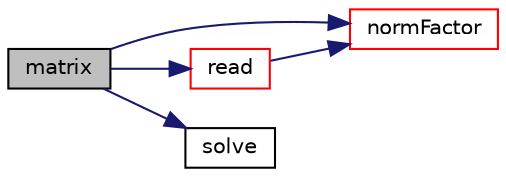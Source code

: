 digraph "matrix"
{
  bgcolor="transparent";
  edge [fontname="Helvetica",fontsize="10",labelfontname="Helvetica",labelfontsize="10"];
  node [fontname="Helvetica",fontsize="10",shape=record];
  rankdir="LR";
  Node999 [label="matrix",height=0.2,width=0.4,color="black", fillcolor="grey75", style="filled", fontcolor="black"];
  Node999 -> Node1000 [color="midnightblue",fontsize="10",style="solid",fontname="Helvetica"];
  Node1000 [label="normFactor",height=0.2,width=0.4,color="red",URL="$a28109.html#a6aa0b30e627d50b23f0a20f8f7e87482",tooltip="Return the matrix norm used to normalise the residual for the. "];
  Node999 -> Node1033 [color="midnightblue",fontsize="10",style="solid",fontname="Helvetica"];
  Node1033 [label="read",height=0.2,width=0.4,color="red",URL="$a28109.html#a3ec88212ccd803105175cbbf682fc9ab",tooltip="Read and reset the solver parameters from the given dictionary. "];
  Node1033 -> Node1000 [color="midnightblue",fontsize="10",style="solid",fontname="Helvetica"];
  Node999 -> Node1312 [color="midnightblue",fontsize="10",style="solid",fontname="Helvetica"];
  Node1312 [label="solve",height=0.2,width=0.4,color="black",URL="$a28109.html#ac81c401b7b43894231b23d8f8d442cdb"];
}
